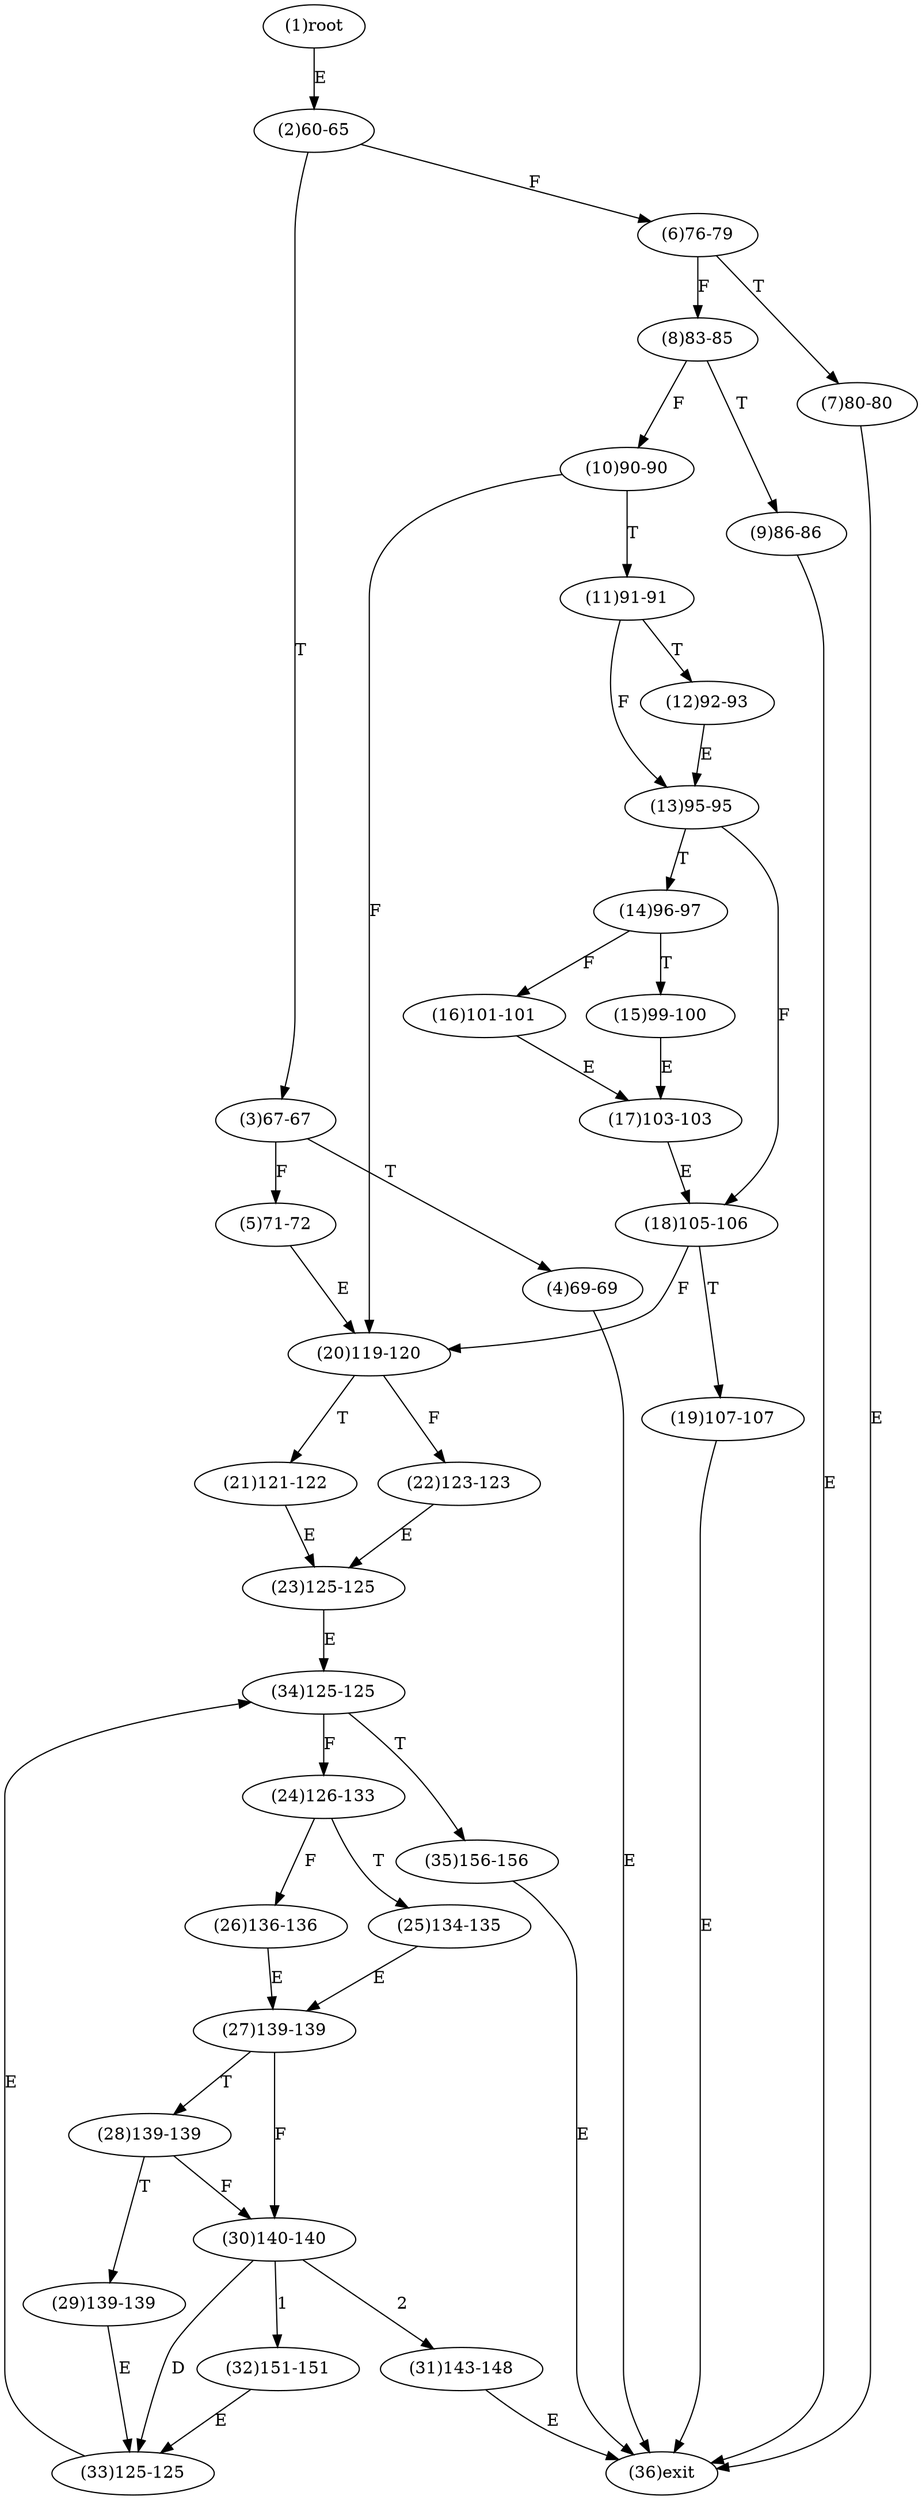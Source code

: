 digraph "" { 
1[ label="(1)root"];
2[ label="(2)60-65"];
3[ label="(3)67-67"];
4[ label="(4)69-69"];
5[ label="(5)71-72"];
6[ label="(6)76-79"];
7[ label="(7)80-80"];
8[ label="(8)83-85"];
9[ label="(9)86-86"];
10[ label="(10)90-90"];
11[ label="(11)91-91"];
12[ label="(12)92-93"];
13[ label="(13)95-95"];
14[ label="(14)96-97"];
15[ label="(15)99-100"];
17[ label="(17)103-103"];
16[ label="(16)101-101"];
19[ label="(19)107-107"];
18[ label="(18)105-106"];
21[ label="(21)121-122"];
20[ label="(20)119-120"];
23[ label="(23)125-125"];
22[ label="(22)123-123"];
25[ label="(25)134-135"];
24[ label="(24)126-133"];
27[ label="(27)139-139"];
26[ label="(26)136-136"];
29[ label="(29)139-139"];
28[ label="(28)139-139"];
31[ label="(31)143-148"];
30[ label="(30)140-140"];
34[ label="(34)125-125"];
35[ label="(35)156-156"];
32[ label="(32)151-151"];
33[ label="(33)125-125"];
36[ label="(36)exit"];
1->2[ label="E"];
2->6[ label="F"];
2->3[ label="T"];
3->5[ label="F"];
3->4[ label="T"];
4->36[ label="E"];
5->20[ label="E"];
6->8[ label="F"];
6->7[ label="T"];
7->36[ label="E"];
8->10[ label="F"];
8->9[ label="T"];
9->36[ label="E"];
10->20[ label="F"];
10->11[ label="T"];
11->13[ label="F"];
11->12[ label="T"];
12->13[ label="E"];
13->18[ label="F"];
13->14[ label="T"];
14->16[ label="F"];
14->15[ label="T"];
15->17[ label="E"];
16->17[ label="E"];
17->18[ label="E"];
18->20[ label="F"];
18->19[ label="T"];
19->36[ label="E"];
20->22[ label="F"];
20->21[ label="T"];
21->23[ label="E"];
22->23[ label="E"];
23->34[ label="E"];
24->26[ label="F"];
24->25[ label="T"];
25->27[ label="E"];
26->27[ label="E"];
27->30[ label="F"];
27->28[ label="T"];
28->30[ label="F"];
28->29[ label="T"];
29->33[ label="E"];
30->32[ label="1"];
30->31[ label="2"];
30->33[ label="D"];
31->36[ label="E"];
32->33[ label="E"];
33->34[ label="E"];
34->24[ label="F"];
34->35[ label="T"];
35->36[ label="E"];
}